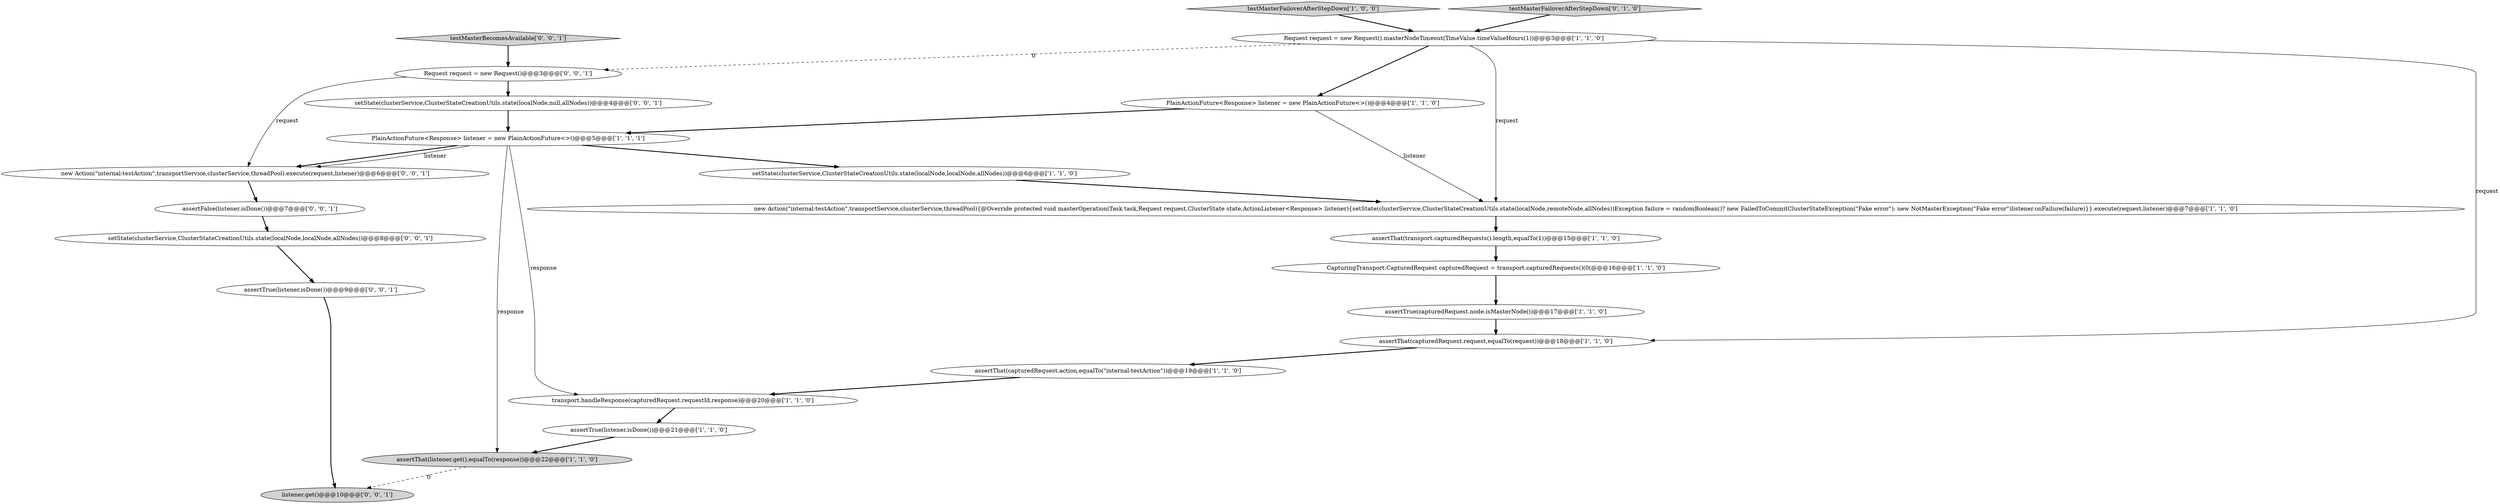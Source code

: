 digraph {
6 [style = filled, label = "assertTrue(capturedRequest.node.isMasterNode())@@@17@@@['1', '1', '0']", fillcolor = white, shape = ellipse image = "AAA0AAABBB1BBB"];
21 [style = filled, label = "testMasterBecomesAvailable['0', '0', '1']", fillcolor = lightgray, shape = diamond image = "AAA0AAABBB3BBB"];
18 [style = filled, label = "setState(clusterService,ClusterStateCreationUtils.state(localNode,null,allNodes))@@@4@@@['0', '0', '1']", fillcolor = white, shape = ellipse image = "AAA0AAABBB3BBB"];
12 [style = filled, label = "assertTrue(listener.isDone())@@@21@@@['1', '1', '0']", fillcolor = white, shape = ellipse image = "AAA0AAABBB1BBB"];
15 [style = filled, label = "assertFalse(listener.isDone())@@@7@@@['0', '0', '1']", fillcolor = white, shape = ellipse image = "AAA0AAABBB3BBB"];
17 [style = filled, label = "listener.get()@@@10@@@['0', '0', '1']", fillcolor = lightgray, shape = ellipse image = "AAA0AAABBB3BBB"];
4 [style = filled, label = "testMasterFailoverAfterStepDown['1', '0', '0']", fillcolor = lightgray, shape = diamond image = "AAA0AAABBB1BBB"];
16 [style = filled, label = "setState(clusterService,ClusterStateCreationUtils.state(localNode,localNode,allNodes))@@@8@@@['0', '0', '1']", fillcolor = white, shape = ellipse image = "AAA0AAABBB3BBB"];
8 [style = filled, label = "assertThat(listener.get(),equalTo(response))@@@22@@@['1', '1', '0']", fillcolor = lightgray, shape = ellipse image = "AAA0AAABBB1BBB"];
7 [style = filled, label = "transport.handleResponse(capturedRequest.requestId,response)@@@20@@@['1', '1', '0']", fillcolor = white, shape = ellipse image = "AAA0AAABBB1BBB"];
14 [style = filled, label = "testMasterFailoverAfterStepDown['0', '1', '0']", fillcolor = lightgray, shape = diamond image = "AAA0AAABBB2BBB"];
0 [style = filled, label = "assertThat(capturedRequest.action,equalTo(\"internal:testAction\"))@@@19@@@['1', '1', '0']", fillcolor = white, shape = ellipse image = "AAA0AAABBB1BBB"];
9 [style = filled, label = "CapturingTransport.CapturedRequest capturedRequest = transport.capturedRequests()(0(@@@16@@@['1', '1', '0']", fillcolor = white, shape = ellipse image = "AAA0AAABBB1BBB"];
3 [style = filled, label = "assertThat(transport.capturedRequests().length,equalTo(1))@@@15@@@['1', '1', '0']", fillcolor = white, shape = ellipse image = "AAA0AAABBB1BBB"];
5 [style = filled, label = "Request request = new Request().masterNodeTimeout(TimeValue.timeValueHours(1))@@@3@@@['1', '1', '0']", fillcolor = white, shape = ellipse image = "AAA0AAABBB1BBB"];
20 [style = filled, label = "Request request = new Request()@@@3@@@['0', '0', '1']", fillcolor = white, shape = ellipse image = "AAA0AAABBB3BBB"];
19 [style = filled, label = "assertTrue(listener.isDone())@@@9@@@['0', '0', '1']", fillcolor = white, shape = ellipse image = "AAA0AAABBB3BBB"];
2 [style = filled, label = "assertThat(capturedRequest.request,equalTo(request))@@@18@@@['1', '1', '0']", fillcolor = white, shape = ellipse image = "AAA0AAABBB1BBB"];
13 [style = filled, label = "new Action(\"internal:testAction\",transportService,clusterService,threadPool){@Override protected void masterOperation(Task task,Request request,ClusterState state,ActionListener<Response> listener){setState(clusterService,ClusterStateCreationUtils.state(localNode,remoteNode,allNodes))Exception failure = randomBoolean()? new FailedToCommitClusterStateException(\"Fake error\"): new NotMasterException(\"Fake error\")listener.onFailure(failure)}}.execute(request,listener)@@@7@@@['1', '1', '0']", fillcolor = white, shape = ellipse image = "AAA0AAABBB1BBB"];
10 [style = filled, label = "PlainActionFuture<Response> listener = new PlainActionFuture<>()@@@4@@@['1', '1', '0']", fillcolor = white, shape = ellipse image = "AAA0AAABBB1BBB"];
22 [style = filled, label = "new Action(\"internal:testAction\",transportService,clusterService,threadPool).execute(request,listener)@@@6@@@['0', '0', '1']", fillcolor = white, shape = ellipse image = "AAA0AAABBB3BBB"];
11 [style = filled, label = "setState(clusterService,ClusterStateCreationUtils.state(localNode,localNode,allNodes))@@@6@@@['1', '1', '0']", fillcolor = white, shape = ellipse image = "AAA0AAABBB1BBB"];
1 [style = filled, label = "PlainActionFuture<Response> listener = new PlainActionFuture<>()@@@5@@@['1', '1', '1']", fillcolor = white, shape = ellipse image = "AAA0AAABBB1BBB"];
14->5 [style = bold, label=""];
0->7 [style = bold, label=""];
20->18 [style = bold, label=""];
16->19 [style = bold, label=""];
4->5 [style = bold, label=""];
22->15 [style = bold, label=""];
5->10 [style = bold, label=""];
1->7 [style = solid, label="response"];
6->2 [style = bold, label=""];
1->11 [style = bold, label=""];
9->6 [style = bold, label=""];
10->1 [style = bold, label=""];
7->12 [style = bold, label=""];
21->20 [style = bold, label=""];
5->2 [style = solid, label="request"];
10->13 [style = solid, label="listener"];
19->17 [style = bold, label=""];
3->9 [style = bold, label=""];
5->20 [style = dashed, label="0"];
15->16 [style = bold, label=""];
11->13 [style = bold, label=""];
13->3 [style = bold, label=""];
18->1 [style = bold, label=""];
20->22 [style = solid, label="request"];
2->0 [style = bold, label=""];
1->22 [style = bold, label=""];
5->13 [style = solid, label="request"];
1->22 [style = solid, label="listener"];
1->8 [style = solid, label="response"];
12->8 [style = bold, label=""];
8->17 [style = dashed, label="0"];
}
